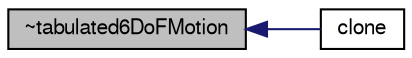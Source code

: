 digraph "~tabulated6DoFMotion"
{
  bgcolor="transparent";
  edge [fontname="FreeSans",fontsize="10",labelfontname="FreeSans",labelfontsize="10"];
  node [fontname="FreeSans",fontsize="10",shape=record];
  rankdir="LR";
  Node3 [label="~tabulated6DoFMotion",height=0.2,width=0.4,color="black", fillcolor="grey75", style="filled", fontcolor="black"];
  Node3 -> Node4 [dir="back",color="midnightblue",fontsize="10",style="solid",fontname="FreeSans"];
  Node4 [label="clone",height=0.2,width=0.4,color="black",URL="$a21414.html#a722fe8888a6a89517f707178d155124c",tooltip="Construct and return a clone. "];
}
